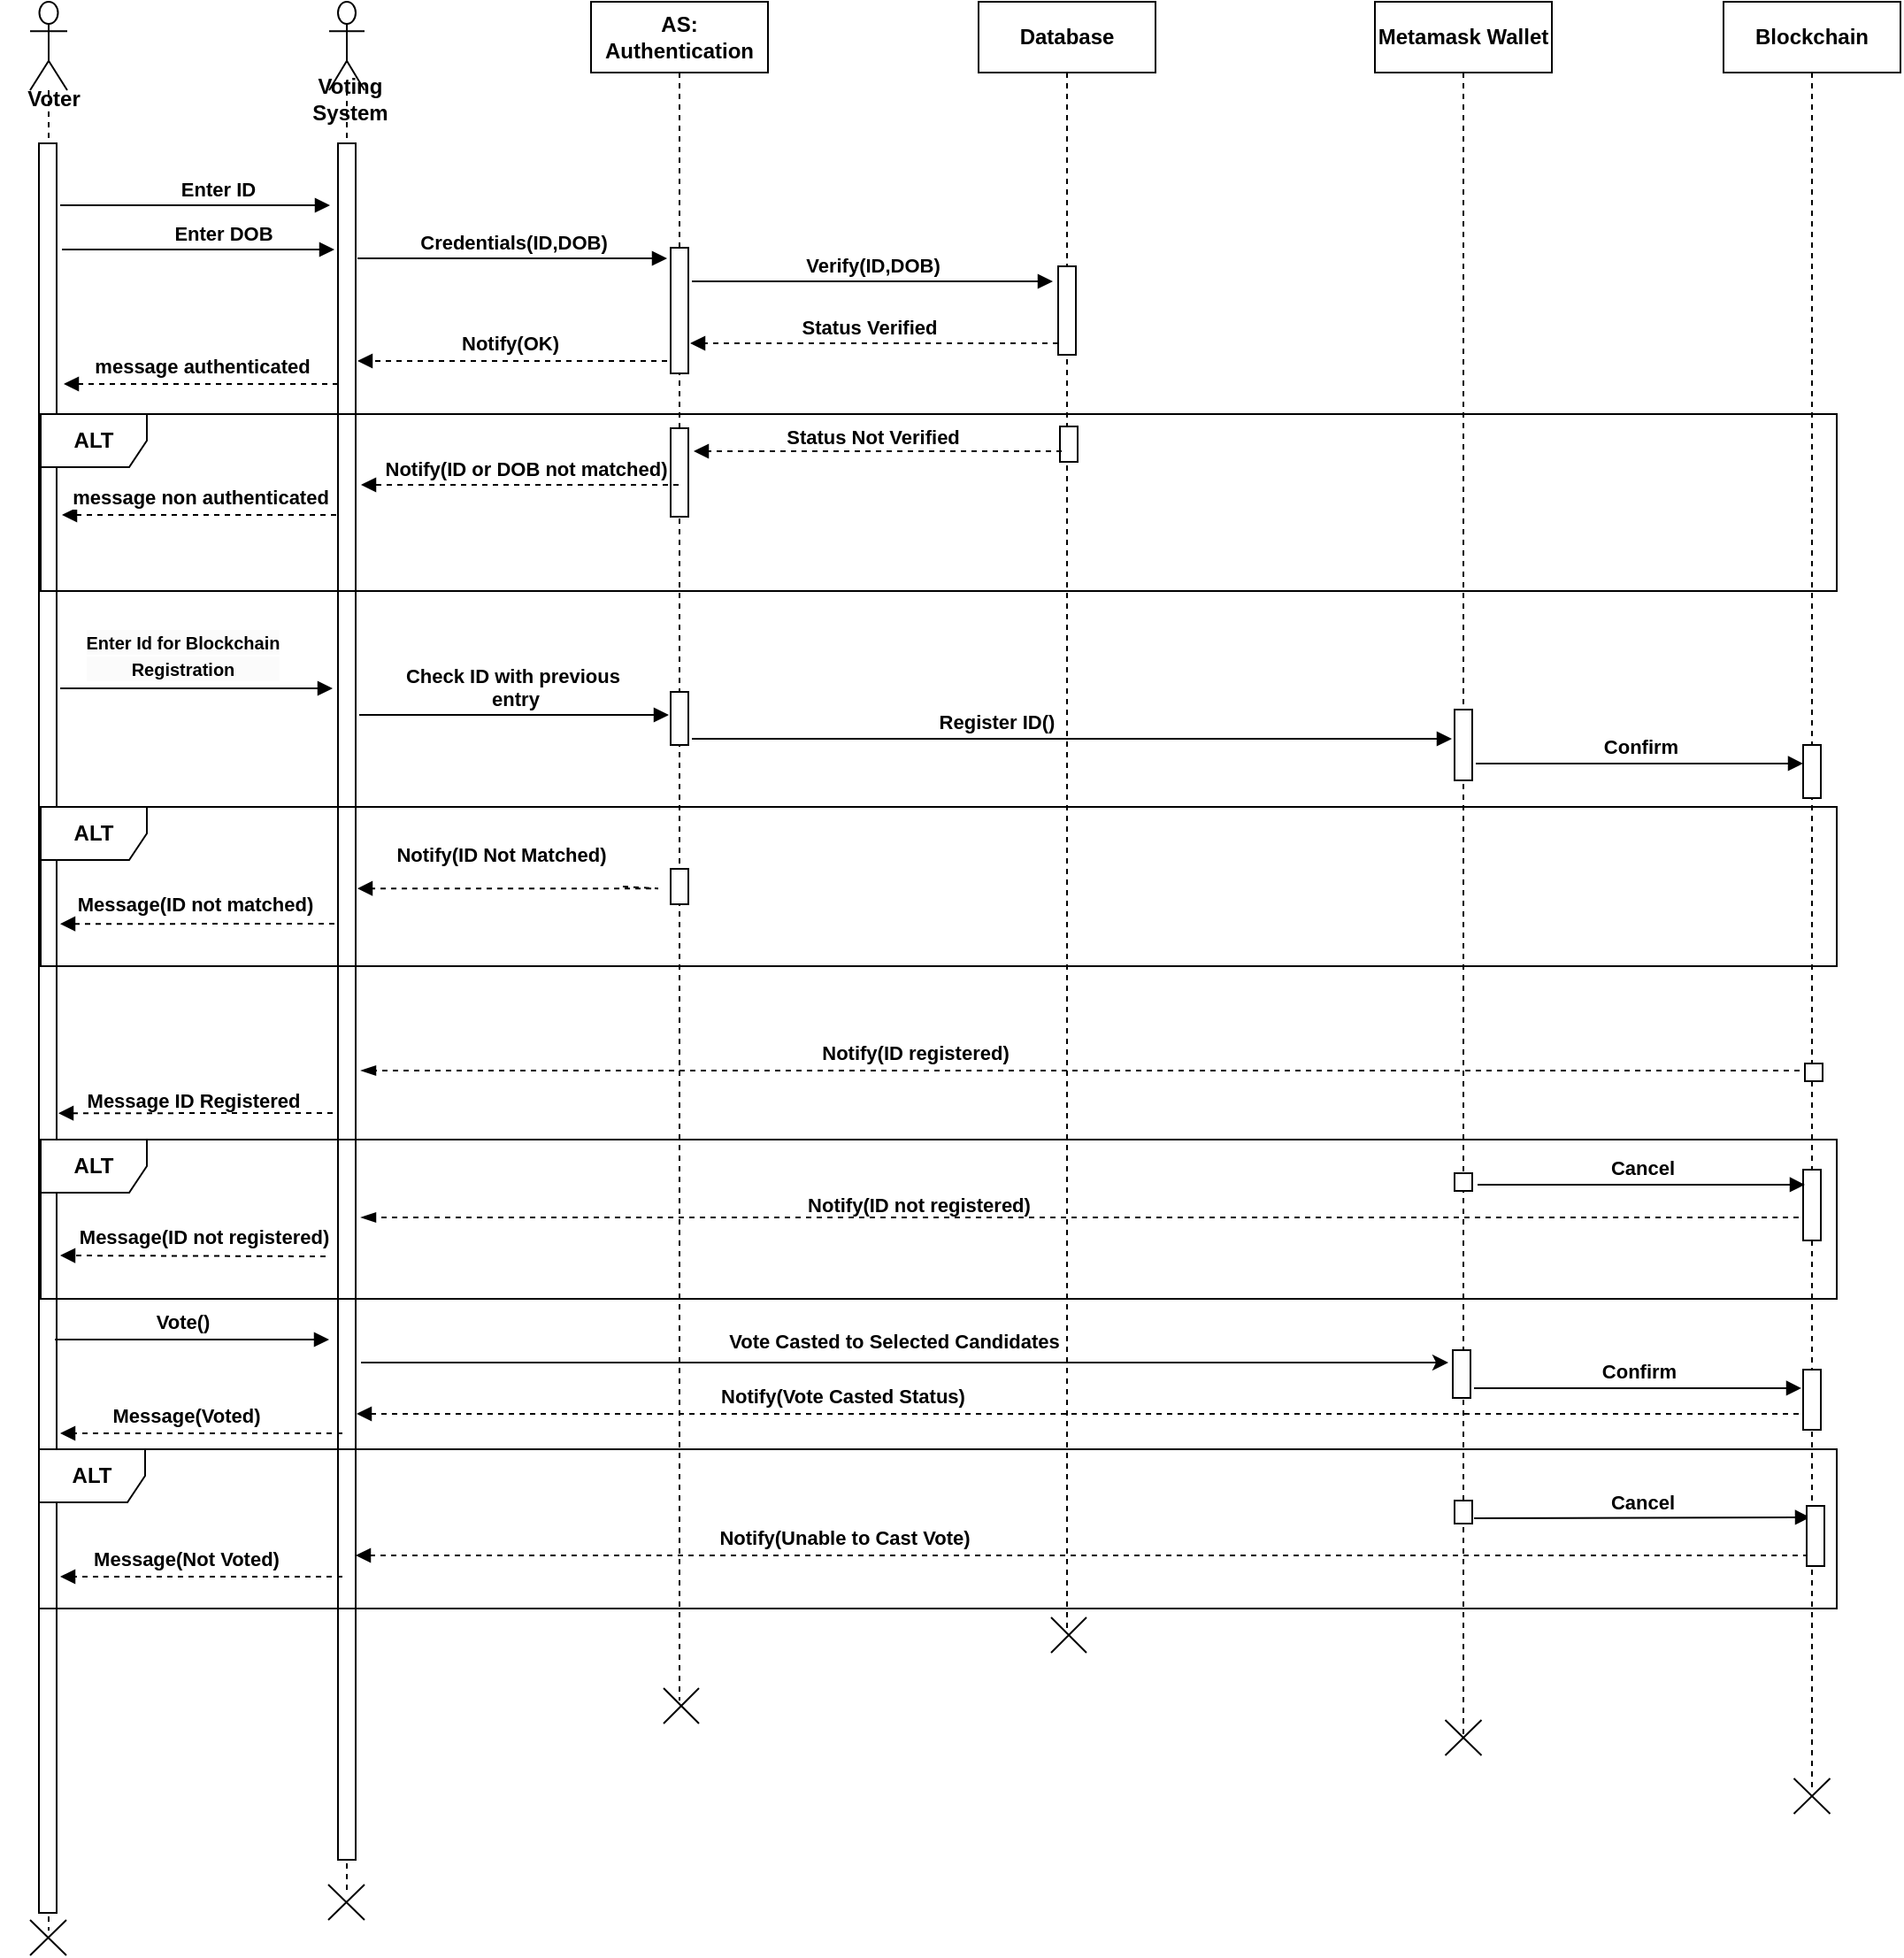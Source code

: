 <mxfile version="26.0.9">
  <diagram name="Page-1" id="L_6g52KMQLyTZJToliaS">
    <mxGraphModel dx="1500" dy="813" grid="1" gridSize="10" guides="1" tooltips="1" connect="1" arrows="1" fold="1" page="1" pageScale="1" pageWidth="827" pageHeight="1169" math="0" shadow="0">
      <root>
        <mxCell id="0" />
        <mxCell id="1" parent="0" />
        <mxCell id="VrBmJHEWK8MFLRyp_3YT-1" value="" style="shape=umlLifeline;perimeter=lifelinePerimeter;whiteSpace=wrap;html=1;container=1;dropTarget=0;collapsible=0;recursiveResize=0;outlineConnect=0;portConstraint=eastwest;newEdgeStyle={&quot;curved&quot;:0,&quot;rounded&quot;:0};participant=umlActor;size=50;fontStyle=1" parent="1" vertex="1">
          <mxGeometry x="72" y="40" width="21" height="1090" as="geometry" />
        </mxCell>
        <mxCell id="VrBmJHEWK8MFLRyp_3YT-2" value="" style="html=1;points=[[0,0,0,0,5],[0,1,0,0,-5],[1,0,0,0,5],[1,1,0,0,-5]];perimeter=orthogonalPerimeter;outlineConnect=0;targetShapes=umlLifeline;portConstraint=eastwest;newEdgeStyle={&quot;curved&quot;:0,&quot;rounded&quot;:0};fontStyle=1" parent="VrBmJHEWK8MFLRyp_3YT-1" vertex="1">
          <mxGeometry x="5" y="80" width="10" height="1000" as="geometry" />
        </mxCell>
        <mxCell id="VrBmJHEWK8MFLRyp_3YT-3" value="AS: Authentication" style="shape=umlLifeline;perimeter=lifelinePerimeter;whiteSpace=wrap;html=1;container=1;dropTarget=0;collapsible=0;recursiveResize=0;outlineConnect=0;portConstraint=eastwest;newEdgeStyle={&quot;curved&quot;:0,&quot;rounded&quot;:0};fontStyle=1" parent="1" vertex="1">
          <mxGeometry x="389" y="40" width="100" height="960" as="geometry" />
        </mxCell>
        <mxCell id="VrBmJHEWK8MFLRyp_3YT-4" value="" style="html=1;points=[[0,0,0,0,5],[0,1,0,0,-5],[1,0,0,0,5],[1,1,0,0,-5]];perimeter=orthogonalPerimeter;outlineConnect=0;targetShapes=umlLifeline;portConstraint=eastwest;newEdgeStyle={&quot;curved&quot;:0,&quot;rounded&quot;:0};fontStyle=1" parent="VrBmJHEWK8MFLRyp_3YT-3" vertex="1">
          <mxGeometry x="45" y="241" width="10" height="50" as="geometry" />
        </mxCell>
        <mxCell id="VrBmJHEWK8MFLRyp_3YT-5" value="" style="html=1;points=[[0,0,0,0,5],[0,1,0,0,-5],[1,0,0,0,5],[1,1,0,0,-5]];perimeter=orthogonalPerimeter;outlineConnect=0;targetShapes=umlLifeline;portConstraint=eastwest;newEdgeStyle={&quot;curved&quot;:0,&quot;rounded&quot;:0};fontStyle=1" parent="VrBmJHEWK8MFLRyp_3YT-3" vertex="1">
          <mxGeometry x="45" y="490" width="10" height="20" as="geometry" />
        </mxCell>
        <mxCell id="VrBmJHEWK8MFLRyp_3YT-7" value="" style="html=1;points=[[0,0,0,0,5],[0,1,0,0,-5],[1,0,0,0,5],[1,1,0,0,-5]];perimeter=orthogonalPerimeter;outlineConnect=0;targetShapes=umlLifeline;portConstraint=eastwest;newEdgeStyle={&quot;curved&quot;:0,&quot;rounded&quot;:0};fontStyle=1" parent="VrBmJHEWK8MFLRyp_3YT-3" vertex="1">
          <mxGeometry x="45" y="139" width="10" height="71" as="geometry" />
        </mxCell>
        <mxCell id="VrBmJHEWK8MFLRyp_3YT-50" value="" style="html=1;points=[[0,0,0,0,5],[0,1,0,0,-5],[1,0,0,0,5],[1,1,0,0,-5]];perimeter=orthogonalPerimeter;outlineConnect=0;targetShapes=umlLifeline;portConstraint=eastwest;newEdgeStyle={&quot;curved&quot;:0,&quot;rounded&quot;:0};fontStyle=1" parent="VrBmJHEWK8MFLRyp_3YT-3" vertex="1">
          <mxGeometry x="45" y="390" width="10" height="30" as="geometry" />
        </mxCell>
        <mxCell id="VrBmJHEWK8MFLRyp_3YT-8" value="Database" style="shape=umlLifeline;perimeter=lifelinePerimeter;whiteSpace=wrap;html=1;container=1;dropTarget=0;collapsible=0;recursiveResize=0;outlineConnect=0;portConstraint=eastwest;newEdgeStyle={&quot;curved&quot;:0,&quot;rounded&quot;:0};fontStyle=1" parent="1" vertex="1">
          <mxGeometry x="608" y="40" width="100" height="920" as="geometry" />
        </mxCell>
        <mxCell id="VrBmJHEWK8MFLRyp_3YT-9" value="" style="html=1;points=[[0,0,0,0,5],[0,1,0,0,-5],[1,0,0,0,5],[1,1,0,0,-5]];perimeter=orthogonalPerimeter;outlineConnect=0;targetShapes=umlLifeline;portConstraint=eastwest;newEdgeStyle={&quot;curved&quot;:0,&quot;rounded&quot;:0};fontStyle=1" parent="VrBmJHEWK8MFLRyp_3YT-8" vertex="1">
          <mxGeometry x="45" y="149.5" width="10" height="50" as="geometry" />
        </mxCell>
        <mxCell id="VrBmJHEWK8MFLRyp_3YT-10" value="Metamask Wallet" style="shape=umlLifeline;perimeter=lifelinePerimeter;whiteSpace=wrap;html=1;container=1;dropTarget=0;collapsible=0;recursiveResize=0;outlineConnect=0;portConstraint=eastwest;newEdgeStyle={&quot;curved&quot;:0,&quot;rounded&quot;:0};fontStyle=1" parent="1" vertex="1">
          <mxGeometry x="832" y="40" width="100" height="980" as="geometry" />
        </mxCell>
        <mxCell id="VrBmJHEWK8MFLRyp_3YT-11" value="" style="html=1;points=[[0,0,0,0,5],[0,1,0,0,-5],[1,0,0,0,5],[1,1,0,0,-5]];perimeter=orthogonalPerimeter;outlineConnect=0;targetShapes=umlLifeline;portConstraint=eastwest;newEdgeStyle={&quot;curved&quot;:0,&quot;rounded&quot;:0};fontStyle=1" parent="VrBmJHEWK8MFLRyp_3YT-10" vertex="1">
          <mxGeometry x="45" y="400" width="10" height="40" as="geometry" />
        </mxCell>
        <mxCell id="VrBmJHEWK8MFLRyp_3YT-74" value="" style="html=1;points=[[0,0,0,0,5],[0,1,0,0,-5],[1,0,0,0,5],[1,1,0,0,-5]];perimeter=orthogonalPerimeter;outlineConnect=0;targetShapes=umlLifeline;portConstraint=eastwest;newEdgeStyle={&quot;curved&quot;:0,&quot;rounded&quot;:0};fontStyle=1" parent="VrBmJHEWK8MFLRyp_3YT-10" vertex="1">
          <mxGeometry x="45" y="662" width="10" height="10" as="geometry" />
        </mxCell>
        <mxCell id="VrBmJHEWK8MFLRyp_3YT-13" value="" style="shape=umlLifeline;perimeter=lifelinePerimeter;whiteSpace=wrap;html=1;container=1;dropTarget=0;collapsible=0;recursiveResize=0;outlineConnect=0;portConstraint=eastwest;newEdgeStyle={&quot;curved&quot;:0,&quot;rounded&quot;:0};participant=umlActor;size=50;fontStyle=1" parent="1" vertex="1">
          <mxGeometry x="241" y="40" width="20" height="1070" as="geometry" />
        </mxCell>
        <mxCell id="VrBmJHEWK8MFLRyp_3YT-16" value="Enter ID" style="html=1;verticalAlign=bottom;endArrow=block;curved=0;rounded=0;fontStyle=1" parent="1" edge="1">
          <mxGeometry x="0.16" width="80" relative="1" as="geometry">
            <mxPoint x="89" y="155" as="sourcePoint" />
            <mxPoint x="241.5" y="155" as="targetPoint" />
            <mxPoint as="offset" />
          </mxGeometry>
        </mxCell>
        <mxCell id="VrBmJHEWK8MFLRyp_3YT-17" value="Enter DOB" style="html=1;verticalAlign=bottom;endArrow=block;curved=0;rounded=0;fontStyle=1" parent="1" edge="1">
          <mxGeometry x="0.179" width="80" relative="1" as="geometry">
            <mxPoint x="90" y="180" as="sourcePoint" />
            <mxPoint x="244" y="180" as="targetPoint" />
            <mxPoint as="offset" />
          </mxGeometry>
        </mxCell>
        <mxCell id="VrBmJHEWK8MFLRyp_3YT-14" value="" style="html=1;points=[[0,0,0,0,5],[0,1,0,0,-5],[1,0,0,0,5],[1,1,0,0,-5]];perimeter=orthogonalPerimeter;outlineConnect=0;targetShapes=umlLifeline;portConstraint=eastwest;newEdgeStyle={&quot;curved&quot;:0,&quot;rounded&quot;:0};fontStyle=1" parent="1" vertex="1">
          <mxGeometry x="246" y="120" width="10" height="970" as="geometry" />
        </mxCell>
        <mxCell id="VrBmJHEWK8MFLRyp_3YT-20" value="Credentials(ID,DOB)" style="html=1;verticalAlign=bottom;endArrow=block;curved=0;rounded=0;entryX=0;entryY=0;entryDx=0;entryDy=5;entryPerimeter=0;fontStyle=1" parent="1" edge="1">
          <mxGeometry width="80" relative="1" as="geometry">
            <mxPoint x="257" y="185" as="sourcePoint" />
            <mxPoint x="432" y="185" as="targetPoint" />
          </mxGeometry>
        </mxCell>
        <mxCell id="VrBmJHEWK8MFLRyp_3YT-22" value="Verify(ID,DOB)" style="html=1;verticalAlign=bottom;endArrow=block;curved=0;rounded=0;exitX=1.5;exitY=0.296;exitDx=0;exitDy=0;exitPerimeter=0;fontStyle=1" parent="1" edge="1">
          <mxGeometry width="80" relative="1" as="geometry">
            <mxPoint x="446" y="198.016" as="sourcePoint" />
            <mxPoint x="650" y="198" as="targetPoint" />
          </mxGeometry>
        </mxCell>
        <mxCell id="VrBmJHEWK8MFLRyp_3YT-23" value="" style="endArrow=block;dashed=1;endFill=1;endSize=6;html=1;rounded=0;fontStyle=1" parent="1" edge="1">
          <mxGeometry width="160" relative="1" as="geometry">
            <mxPoint x="653" y="233" as="sourcePoint" />
            <mxPoint x="445" y="233" as="targetPoint" />
          </mxGeometry>
        </mxCell>
        <mxCell id="VrBmJHEWK8MFLRyp_3YT-24" value="Status Verified" style="edgeLabel;html=1;align=center;verticalAlign=middle;resizable=0;points=[];fontStyle=1" parent="VrBmJHEWK8MFLRyp_3YT-23" vertex="1" connectable="0">
          <mxGeometry x="0.131" y="2" relative="1" as="geometry">
            <mxPoint x="10" y="-11" as="offset" />
          </mxGeometry>
        </mxCell>
        <mxCell id="VrBmJHEWK8MFLRyp_3YT-25" value="" style="endArrow=block;dashed=1;endFill=1;endSize=6;html=1;rounded=0;fontStyle=1" parent="1" edge="1">
          <mxGeometry width="160" relative="1" as="geometry">
            <mxPoint x="432" y="243" as="sourcePoint" />
            <mxPoint x="257" y="243" as="targetPoint" />
          </mxGeometry>
        </mxCell>
        <mxCell id="VrBmJHEWK8MFLRyp_3YT-26" value="Notify(OK)" style="edgeLabel;html=1;align=center;verticalAlign=middle;resizable=0;points=[];fontStyle=1" parent="VrBmJHEWK8MFLRyp_3YT-25" vertex="1" connectable="0">
          <mxGeometry x="0.131" y="2" relative="1" as="geometry">
            <mxPoint x="10" y="-12" as="offset" />
          </mxGeometry>
        </mxCell>
        <mxCell id="VrBmJHEWK8MFLRyp_3YT-27" value="" style="endArrow=block;dashed=1;endFill=1;endSize=6;html=1;rounded=0;fontStyle=1" parent="1" edge="1">
          <mxGeometry width="160" relative="1" as="geometry">
            <mxPoint x="246" y="256.0" as="sourcePoint" />
            <mxPoint x="91" y="256" as="targetPoint" />
          </mxGeometry>
        </mxCell>
        <mxCell id="VrBmJHEWK8MFLRyp_3YT-28" value="message authenticated" style="edgeLabel;html=1;align=center;verticalAlign=middle;resizable=0;points=[];fontStyle=1" parent="VrBmJHEWK8MFLRyp_3YT-27" vertex="1" connectable="0">
          <mxGeometry x="0.131" y="2" relative="1" as="geometry">
            <mxPoint x="10" y="-12" as="offset" />
          </mxGeometry>
        </mxCell>
        <mxCell id="VrBmJHEWK8MFLRyp_3YT-29" value="ALT" style="shape=umlFrame;whiteSpace=wrap;html=1;pointerEvents=0;fontStyle=1" parent="1" vertex="1">
          <mxGeometry x="78" y="273" width="1015" height="100" as="geometry" />
        </mxCell>
        <mxCell id="VrBmJHEWK8MFLRyp_3YT-37" value="" style="html=1;points=[[0,0,0,0,5],[0,1,0,0,-5],[1,0,0,0,5],[1,1,0,0,-5]];perimeter=orthogonalPerimeter;outlineConnect=0;targetShapes=umlLifeline;portConstraint=eastwest;newEdgeStyle={&quot;curved&quot;:0,&quot;rounded&quot;:0};fontStyle=1" parent="1" vertex="1">
          <mxGeometry x="654" y="280" width="10" height="20" as="geometry" />
        </mxCell>
        <mxCell id="VrBmJHEWK8MFLRyp_3YT-38" value="" style="endArrow=block;dashed=1;endFill=1;endSize=6;html=1;rounded=0;fontStyle=1" parent="1" edge="1">
          <mxGeometry width="160" relative="1" as="geometry">
            <mxPoint x="438.5" y="313" as="sourcePoint" />
            <mxPoint x="259" y="313" as="targetPoint" />
          </mxGeometry>
        </mxCell>
        <mxCell id="VrBmJHEWK8MFLRyp_3YT-39" value="Notify(ID or DOB not matched)" style="edgeLabel;html=1;align=center;verticalAlign=middle;resizable=0;points=[];fontStyle=1" parent="VrBmJHEWK8MFLRyp_3YT-38" vertex="1" connectable="0">
          <mxGeometry x="0.331" y="1" relative="1" as="geometry">
            <mxPoint x="33" y="-10" as="offset" />
          </mxGeometry>
        </mxCell>
        <mxCell id="VrBmJHEWK8MFLRyp_3YT-40" value="" style="endArrow=block;dashed=1;endFill=1;endSize=6;html=1;rounded=0;fontStyle=1" parent="1" edge="1">
          <mxGeometry width="160" relative="1" as="geometry">
            <mxPoint x="655" y="294" as="sourcePoint" />
            <mxPoint x="447" y="294" as="targetPoint" />
          </mxGeometry>
        </mxCell>
        <mxCell id="VrBmJHEWK8MFLRyp_3YT-41" value="Status Not Verified" style="edgeLabel;html=1;align=center;verticalAlign=middle;resizable=0;points=[];fontStyle=1" parent="VrBmJHEWK8MFLRyp_3YT-40" vertex="1" connectable="0">
          <mxGeometry x="0.131" y="2" relative="1" as="geometry">
            <mxPoint x="10" y="-10" as="offset" />
          </mxGeometry>
        </mxCell>
        <mxCell id="VrBmJHEWK8MFLRyp_3YT-43" value="" style="endArrow=block;dashed=1;endFill=1;endSize=6;html=1;rounded=0;fontStyle=1" parent="1" edge="1">
          <mxGeometry width="160" relative="1" as="geometry">
            <mxPoint x="245" y="330.0" as="sourcePoint" />
            <mxPoint x="90" y="330" as="targetPoint" />
          </mxGeometry>
        </mxCell>
        <mxCell id="VrBmJHEWK8MFLRyp_3YT-44" value="message non authenticated" style="edgeLabel;html=1;align=center;verticalAlign=middle;resizable=0;points=[];fontStyle=1" parent="VrBmJHEWK8MFLRyp_3YT-43" vertex="1" connectable="0">
          <mxGeometry x="0.131" y="2" relative="1" as="geometry">
            <mxPoint x="10" y="-12" as="offset" />
          </mxGeometry>
        </mxCell>
        <mxCell id="VrBmJHEWK8MFLRyp_3YT-46" value="&lt;span style=&quot;font-size: 12px; background-color: rgb(251, 251, 251);&quot;&gt;&lt;font style=&quot;font-size: 10px;&quot;&gt;Enter Id for Blockchain&lt;/font&gt;&lt;/span&gt;&lt;div style=&quot;font-size: 12px; background-color: rgb(251, 251, 251);&quot;&gt;&lt;span style=&quot;&quot;&gt;&lt;font style=&quot;font-size: 10px;&quot;&gt;Registration&lt;/font&gt;&lt;/span&gt;&lt;/div&gt;" style="html=1;verticalAlign=bottom;endArrow=block;curved=0;rounded=0;fontStyle=1" parent="1" edge="1">
          <mxGeometry x="-0.091" y="2" width="80" relative="1" as="geometry">
            <mxPoint x="89" y="428" as="sourcePoint" />
            <mxPoint x="243" y="428" as="targetPoint" />
            <mxPoint x="-1" as="offset" />
          </mxGeometry>
        </mxCell>
        <mxCell id="VrBmJHEWK8MFLRyp_3YT-47" value="Check ID with previous&amp;nbsp;&lt;div&gt;entry&lt;/div&gt;" style="html=1;verticalAlign=bottom;endArrow=block;curved=0;rounded=0;fontStyle=1" parent="1" edge="1">
          <mxGeometry width="80" relative="1" as="geometry">
            <mxPoint x="258" y="443" as="sourcePoint" />
            <mxPoint x="433" y="443" as="targetPoint" />
          </mxGeometry>
        </mxCell>
        <mxCell id="VrBmJHEWK8MFLRyp_3YT-51" value="Register ID()" style="html=1;verticalAlign=bottom;endArrow=block;curved=0;rounded=0;exitX=1.278;exitY=0.833;exitDx=0;exitDy=0;exitPerimeter=0;fontStyle=1" parent="1" edge="1">
          <mxGeometry x="-0.199" y="1" width="80" relative="1" as="geometry">
            <mxPoint x="446" y="456.5" as="sourcePoint" />
            <mxPoint x="875.5" y="456.5" as="targetPoint" />
            <mxPoint as="offset" />
          </mxGeometry>
        </mxCell>
        <mxCell id="VrBmJHEWK8MFLRyp_3YT-53" value="" style="endArrow=blockThin;dashed=1;endFill=1;html=1;rounded=0;fontStyle=1" parent="1" edge="1">
          <mxGeometry width="160" relative="1" as="geometry">
            <mxPoint x="1083.5" y="727" as="sourcePoint" />
            <mxPoint x="259" y="727" as="targetPoint" />
          </mxGeometry>
        </mxCell>
        <mxCell id="VrBmJHEWK8MFLRyp_3YT-57" value="&lt;span style=&quot;font-size: 11px; background-color: rgb(255, 255, 255);&quot;&gt;Notify(ID registered)&lt;/span&gt;" style="text;html=1;align=center;verticalAlign=middle;resizable=0;points=[];autosize=1;strokeColor=none;fillColor=none;fontStyle=1" parent="1" vertex="1">
          <mxGeometry x="512" y="619" width="120" height="30" as="geometry" />
        </mxCell>
        <mxCell id="VrBmJHEWK8MFLRyp_3YT-58" value="" style="endArrow=block;dashed=1;endFill=1;endSize=6;html=1;rounded=0;fontStyle=1" parent="1" edge="1">
          <mxGeometry width="160" relative="1" as="geometry">
            <mxPoint x="239" y="749" as="sourcePoint" />
            <mxPoint x="89" y="748.5" as="targetPoint" />
          </mxGeometry>
        </mxCell>
        <mxCell id="VrBmJHEWK8MFLRyp_3YT-59" value="Message ID Registered" style="edgeLabel;html=1;align=center;verticalAlign=middle;resizable=0;points=[];fontStyle=1" parent="VrBmJHEWK8MFLRyp_3YT-58" vertex="1" connectable="0">
          <mxGeometry x="0.131" y="2" relative="1" as="geometry">
            <mxPoint x="10" y="-90" as="offset" />
          </mxGeometry>
        </mxCell>
        <mxCell id="VrBmJHEWK8MFLRyp_3YT-60" value="ALT" style="shape=umlFrame;whiteSpace=wrap;html=1;pointerEvents=0;fontStyle=1" parent="1" vertex="1">
          <mxGeometry x="78" y="495" width="1015" height="90" as="geometry" />
        </mxCell>
        <mxCell id="VrBmJHEWK8MFLRyp_3YT-61" value="" style="endArrow=block;dashed=1;endFill=1;endSize=6;html=1;rounded=0;entryX=1.007;entryY=0;entryDx=0;entryDy=0;entryPerimeter=0;fontStyle=1" parent="1" edge="1">
          <mxGeometry width="160" relative="1" as="geometry">
            <mxPoint x="407" y="540" as="sourcePoint" />
            <mxPoint x="257" y="541.11" as="targetPoint" />
            <Array as="points">
              <mxPoint x="427" y="541.11" />
            </Array>
          </mxGeometry>
        </mxCell>
        <mxCell id="VrBmJHEWK8MFLRyp_3YT-62" value="Notify(ID Not Matched)" style="edgeLabel;html=1;align=center;verticalAlign=middle;resizable=0;points=[];fontStyle=1" parent="VrBmJHEWK8MFLRyp_3YT-61" vertex="1" connectable="0">
          <mxGeometry x="0.331" y="1" relative="1" as="geometry">
            <mxPoint x="17" y="-20" as="offset" />
          </mxGeometry>
        </mxCell>
        <mxCell id="VrBmJHEWK8MFLRyp_3YT-64" value="" style="endArrow=block;dashed=1;endFill=1;endSize=6;html=1;rounded=0;entryX=1.007;entryY=0;entryDx=0;entryDy=0;entryPerimeter=0;fontStyle=1" parent="1" edge="1">
          <mxGeometry width="160" relative="1" as="geometry">
            <mxPoint x="244" y="561" as="sourcePoint" />
            <mxPoint x="89" y="561.11" as="targetPoint" />
            <Array as="points" />
          </mxGeometry>
        </mxCell>
        <mxCell id="VrBmJHEWK8MFLRyp_3YT-65" value="Message(ID not matched)" style="edgeLabel;html=1;align=center;verticalAlign=middle;resizable=0;points=[];fontStyle=1" parent="VrBmJHEWK8MFLRyp_3YT-64" vertex="1" connectable="0">
          <mxGeometry x="0.331" y="1" relative="1" as="geometry">
            <mxPoint x="24" y="-12" as="offset" />
          </mxGeometry>
        </mxCell>
        <mxCell id="VrBmJHEWK8MFLRyp_3YT-66" value="" style="html=1;verticalAlign=bottom;endArrow=block;curved=0;rounded=0;fontStyle=1" parent="1" edge="1">
          <mxGeometry width="80" relative="1" as="geometry">
            <mxPoint x="86" y="796" as="sourcePoint" />
            <mxPoint x="241" y="796" as="targetPoint" />
            <Array as="points">
              <mxPoint x="141" y="796" />
              <mxPoint x="161" y="796" />
            </Array>
          </mxGeometry>
        </mxCell>
        <mxCell id="VrBmJHEWK8MFLRyp_3YT-67" value="Vote()" style="edgeLabel;html=1;align=center;verticalAlign=middle;resizable=0;points=[];fontStyle=1" parent="VrBmJHEWK8MFLRyp_3YT-66" vertex="1" connectable="0">
          <mxGeometry x="-0.08" y="-1" relative="1" as="geometry">
            <mxPoint y="-11" as="offset" />
          </mxGeometry>
        </mxCell>
        <mxCell id="VrBmJHEWK8MFLRyp_3YT-68" value="" style="endArrow=classic;html=1;rounded=0;fontStyle=0" parent="1" edge="1">
          <mxGeometry width="50" height="50" relative="1" as="geometry">
            <mxPoint x="259" y="809" as="sourcePoint" />
            <mxPoint x="873.5" y="809" as="targetPoint" />
          </mxGeometry>
        </mxCell>
        <mxCell id="VrBmJHEWK8MFLRyp_3YT-69" value="Vote Casted to Selected Candidates" style="edgeLabel;html=1;align=center;verticalAlign=middle;resizable=0;points=[];fontStyle=1" parent="VrBmJHEWK8MFLRyp_3YT-68" vertex="1" connectable="0">
          <mxGeometry x="-0.022" y="-1" relative="1" as="geometry">
            <mxPoint y="-13" as="offset" />
          </mxGeometry>
        </mxCell>
        <mxCell id="VrBmJHEWK8MFLRyp_3YT-70" value="" style="endArrow=block;dashed=1;endFill=1;endSize=6;html=1;rounded=0;fontStyle=1" parent="1" edge="1">
          <mxGeometry width="160" relative="1" as="geometry">
            <mxPoint x="1077.5" y="838" as="sourcePoint" />
            <mxPoint x="256.5" y="838" as="targetPoint" />
          </mxGeometry>
        </mxCell>
        <mxCell id="VrBmJHEWK8MFLRyp_3YT-71" value="Notify(Vote Casted Status)" style="edgeLabel;html=1;align=center;verticalAlign=middle;resizable=0;points=[];fontStyle=1" parent="VrBmJHEWK8MFLRyp_3YT-70" vertex="1" connectable="0">
          <mxGeometry x="0.331" y="1" relative="1" as="geometry">
            <mxPoint y="-11" as="offset" />
          </mxGeometry>
        </mxCell>
        <mxCell id="VrBmJHEWK8MFLRyp_3YT-72" value="" style="endArrow=block;dashed=1;endFill=1;endSize=6;html=1;rounded=0;entryX=1.007;entryY=0;entryDx=0;entryDy=0;entryPerimeter=0;fontStyle=1" parent="1" edge="1">
          <mxGeometry width="160" relative="1" as="geometry">
            <mxPoint x="248.5" y="849" as="sourcePoint" />
            <mxPoint x="89" y="849" as="targetPoint" />
            <Array as="points" />
          </mxGeometry>
        </mxCell>
        <mxCell id="VrBmJHEWK8MFLRyp_3YT-73" value="Message(Voted)" style="edgeLabel;html=1;align=center;verticalAlign=middle;resizable=0;points=[];fontStyle=1" parent="VrBmJHEWK8MFLRyp_3YT-72" vertex="1" connectable="0">
          <mxGeometry x="0.331" y="1" relative="1" as="geometry">
            <mxPoint x="17" y="-11" as="offset" />
          </mxGeometry>
        </mxCell>
        <mxCell id="VrBmJHEWK8MFLRyp_3YT-76" value="Voter" style="text;html=1;align=center;verticalAlign=middle;whiteSpace=wrap;rounded=0;fontStyle=1" parent="1" vertex="1">
          <mxGeometry x="55.25" y="80" width="60.5" height="30" as="geometry" />
        </mxCell>
        <mxCell id="VrBmJHEWK8MFLRyp_3YT-77" value="Voting System" style="text;html=1;align=center;verticalAlign=middle;whiteSpace=wrap;rounded=0;fontStyle=1" parent="1" vertex="1">
          <mxGeometry x="213" y="80" width="80" height="30" as="geometry" />
        </mxCell>
        <mxCell id="VrBmJHEWK8MFLRyp_3YT-80" value="" style="shape=mxgraph.sysml.x;fontStyle=1" parent="1" vertex="1">
          <mxGeometry x="649" y="953" width="20" height="20" as="geometry" />
        </mxCell>
        <mxCell id="VrBmJHEWK8MFLRyp_3YT-81" value="" style="shape=mxgraph.sysml.x;fontStyle=1" parent="1" vertex="1">
          <mxGeometry x="430" y="993" width="20" height="20" as="geometry" />
        </mxCell>
        <mxCell id="VrBmJHEWK8MFLRyp_3YT-83" value="Blockchain" style="shape=umlLifeline;perimeter=lifelinePerimeter;whiteSpace=wrap;html=1;container=1;dropTarget=0;collapsible=0;recursiveResize=0;outlineConnect=0;portConstraint=eastwest;newEdgeStyle={&quot;curved&quot;:0,&quot;rounded&quot;:0};fontStyle=1" parent="1" vertex="1">
          <mxGeometry x="1029" y="40" width="100" height="1010" as="geometry" />
        </mxCell>
        <mxCell id="VrBmJHEWK8MFLRyp_3YT-84" value="" style="html=1;points=[[0,0,0,0,5],[0,1,0,0,-5],[1,0,0,0,5],[1,1,0,0,-5]];perimeter=orthogonalPerimeter;outlineConnect=0;targetShapes=umlLifeline;portConstraint=eastwest;newEdgeStyle={&quot;curved&quot;:0,&quot;rounded&quot;:0};fontStyle=1" parent="VrBmJHEWK8MFLRyp_3YT-83" vertex="1">
          <mxGeometry x="45" y="420" width="10" height="30" as="geometry" />
        </mxCell>
        <mxCell id="VrBmJHEWK8MFLRyp_3YT-85" value="" style="html=1;points=[[0,0,0,0,5],[0,1,0,0,-5],[1,0,0,0,5],[1,1,0,0,-5]];perimeter=orthogonalPerimeter;outlineConnect=0;targetShapes=umlLifeline;portConstraint=eastwest;newEdgeStyle={&quot;curved&quot;:0,&quot;rounded&quot;:0};fontStyle=1" parent="VrBmJHEWK8MFLRyp_3YT-83" vertex="1">
          <mxGeometry x="45" y="660" width="10" height="40" as="geometry" />
        </mxCell>
        <mxCell id="VrBmJHEWK8MFLRyp_3YT-86" value="Confirm" style="html=1;verticalAlign=bottom;endArrow=block;curved=0;rounded=0;fontStyle=1" parent="1" edge="1">
          <mxGeometry width="80" relative="1" as="geometry">
            <mxPoint x="889" y="470.47" as="sourcePoint" />
            <mxPoint x="1074" y="470.47" as="targetPoint" />
          </mxGeometry>
        </mxCell>
        <mxCell id="VrBmJHEWK8MFLRyp_3YT-88" value="ALT" style="shape=umlFrame;whiteSpace=wrap;html=1;pointerEvents=0;fontStyle=1" parent="1" vertex="1">
          <mxGeometry x="78" y="683" width="1015" height="90" as="geometry" />
        </mxCell>
        <mxCell id="VrBmJHEWK8MFLRyp_3YT-89" value="Cancel" style="html=1;verticalAlign=bottom;endArrow=block;curved=0;rounded=0;fontStyle=1" parent="1" edge="1">
          <mxGeometry width="80" relative="1" as="geometry">
            <mxPoint x="890" y="708.47" as="sourcePoint" />
            <mxPoint x="1075" y="708.47" as="targetPoint" />
          </mxGeometry>
        </mxCell>
        <mxCell id="VrBmJHEWK8MFLRyp_3YT-90" value="" style="endArrow=blockThin;dashed=1;endFill=1;html=1;rounded=0;fontStyle=1" parent="1" edge="1">
          <mxGeometry width="160" relative="1" as="geometry">
            <mxPoint x="1072" y="644" as="sourcePoint" />
            <mxPoint x="259" y="644" as="targetPoint" />
          </mxGeometry>
        </mxCell>
        <mxCell id="VrBmJHEWK8MFLRyp_3YT-91" value="&lt;span style=&quot;font-size: 11px; background-color: rgb(255, 255, 255);&quot;&gt;Notify(ID not registered)&lt;/span&gt;" style="text;html=1;align=center;verticalAlign=middle;resizable=0;points=[];autosize=1;strokeColor=none;fillColor=none;fontStyle=1" parent="1" vertex="1">
          <mxGeometry x="504" y="705" width="140" height="30" as="geometry" />
        </mxCell>
        <mxCell id="VrBmJHEWK8MFLRyp_3YT-92" value="" style="endArrow=block;dashed=1;endFill=1;endSize=6;html=1;rounded=0;entryX=1.007;entryY=0;entryDx=0;entryDy=0;entryPerimeter=0;fontStyle=1" parent="1" edge="1">
          <mxGeometry width="160" relative="1" as="geometry">
            <mxPoint x="243" y="668" as="sourcePoint" />
            <mxPoint x="88" y="668.11" as="targetPoint" />
            <Array as="points" />
          </mxGeometry>
        </mxCell>
        <mxCell id="VrBmJHEWK8MFLRyp_3YT-93" value="Message(ID not registered)" style="edgeLabel;html=1;align=center;verticalAlign=middle;resizable=0;points=[];fontStyle=1" parent="VrBmJHEWK8MFLRyp_3YT-92" vertex="1" connectable="0">
          <mxGeometry x="0.331" y="1" relative="1" as="geometry">
            <mxPoint x="30" y="69" as="offset" />
          </mxGeometry>
        </mxCell>
        <mxCell id="VrBmJHEWK8MFLRyp_3YT-94" value="" style="html=1;points=[[0,0,0,0,5],[0,1,0,0,-5],[1,0,0,0,5],[1,1,0,0,-5]];perimeter=orthogonalPerimeter;outlineConnect=0;targetShapes=umlLifeline;portConstraint=eastwest;newEdgeStyle={&quot;curved&quot;:0,&quot;rounded&quot;:0};fontStyle=1" parent="1" vertex="1">
          <mxGeometry x="876" y="802" width="10" height="27" as="geometry" />
        </mxCell>
        <mxCell id="VrBmJHEWK8MFLRyp_3YT-95" value="Confirm" style="html=1;verticalAlign=bottom;endArrow=block;curved=0;rounded=0;fontStyle=1" parent="1" edge="1">
          <mxGeometry width="80" relative="1" as="geometry">
            <mxPoint x="888" y="823.47" as="sourcePoint" />
            <mxPoint x="1073" y="823.47" as="targetPoint" />
          </mxGeometry>
        </mxCell>
        <mxCell id="VrBmJHEWK8MFLRyp_3YT-96" value="ALT" style="shape=umlFrame;whiteSpace=wrap;html=1;pointerEvents=0;fontStyle=1" parent="1" vertex="1">
          <mxGeometry x="77" y="858" width="1016" height="90" as="geometry" />
        </mxCell>
        <mxCell id="VrBmJHEWK8MFLRyp_3YT-97" value="Cancel" style="html=1;verticalAlign=bottom;endArrow=block;curved=0;rounded=0;fontStyle=1;exitX=1;exitY=0;exitDx=0;exitDy=5;exitPerimeter=0;" parent="1" edge="1">
          <mxGeometry width="80" relative="1" as="geometry">
            <mxPoint x="888" y="897" as="sourcePoint" />
            <mxPoint x="1078" y="896.47" as="targetPoint" />
          </mxGeometry>
        </mxCell>
        <mxCell id="VrBmJHEWK8MFLRyp_3YT-98" value="" style="endArrow=block;dashed=1;endFill=1;endSize=6;html=1;rounded=0;fontStyle=1;exitX=0;exitY=1;exitDx=0;exitDy=-5;exitPerimeter=0;" parent="1" edge="1">
          <mxGeometry width="160" relative="1" as="geometry">
            <mxPoint x="1077" y="918" as="sourcePoint" />
            <mxPoint x="256" y="918" as="targetPoint" />
          </mxGeometry>
        </mxCell>
        <mxCell id="VrBmJHEWK8MFLRyp_3YT-99" value="Notify(Unable to Cast Vote)" style="edgeLabel;html=1;align=center;verticalAlign=middle;resizable=0;points=[];fontStyle=1" parent="VrBmJHEWK8MFLRyp_3YT-98" vertex="1" connectable="0">
          <mxGeometry x="0.331" y="1" relative="1" as="geometry">
            <mxPoint x="1" y="-11" as="offset" />
          </mxGeometry>
        </mxCell>
        <mxCell id="VrBmJHEWK8MFLRyp_3YT-101" value="" style="html=1;points=[[0,0,0,0,5],[0,1,0,0,-5],[1,0,0,0,5],[1,1,0,0,-5]];perimeter=orthogonalPerimeter;outlineConnect=0;targetShapes=umlLifeline;portConstraint=eastwest;newEdgeStyle={&quot;curved&quot;:0,&quot;rounded&quot;:0};fontStyle=1" parent="1" vertex="1">
          <mxGeometry x="877" y="887" width="10" height="13" as="geometry" />
        </mxCell>
        <mxCell id="VrBmJHEWK8MFLRyp_3YT-102" value="" style="html=1;points=[[0,0,0,0,5],[0,1,0,0,-5],[1,0,0,0,5],[1,1,0,0,-5]];perimeter=orthogonalPerimeter;outlineConnect=0;targetShapes=umlLifeline;portConstraint=eastwest;newEdgeStyle={&quot;curved&quot;:0,&quot;rounded&quot;:0};fontStyle=1" parent="1" vertex="1">
          <mxGeometry x="1076" y="890" width="10" height="34" as="geometry" />
        </mxCell>
        <mxCell id="VrBmJHEWK8MFLRyp_3YT-103" value="" style="html=1;points=[[0,0,0,0,5],[0,1,0,0,-5],[1,0,0,0,5],[1,1,0,0,-5]];perimeter=orthogonalPerimeter;outlineConnect=0;targetShapes=umlLifeline;portConstraint=eastwest;newEdgeStyle={&quot;curved&quot;:0,&quot;rounded&quot;:0};fontStyle=1" parent="1" vertex="1">
          <mxGeometry x="1074" y="813" width="10" height="34" as="geometry" />
        </mxCell>
        <mxCell id="VrBmJHEWK8MFLRyp_3YT-104" value="" style="endArrow=block;dashed=1;endFill=1;endSize=6;html=1;rounded=0;entryX=1.007;entryY=0;entryDx=0;entryDy=0;entryPerimeter=0;fontStyle=1" parent="1" edge="1">
          <mxGeometry width="160" relative="1" as="geometry">
            <mxPoint x="248.5" y="930" as="sourcePoint" />
            <mxPoint x="89" y="930" as="targetPoint" />
            <Array as="points" />
          </mxGeometry>
        </mxCell>
        <mxCell id="VrBmJHEWK8MFLRyp_3YT-105" value="Message(Not Voted)" style="edgeLabel;html=1;align=center;verticalAlign=middle;resizable=0;points=[];fontStyle=1" parent="VrBmJHEWK8MFLRyp_3YT-104" vertex="1" connectable="0">
          <mxGeometry x="0.331" y="1" relative="1" as="geometry">
            <mxPoint x="17" y="-11" as="offset" />
          </mxGeometry>
        </mxCell>
        <mxCell id="18G9rYNL3eue-CQjK6qH-1" value="" style="shape=mxgraph.sysml.x;fontStyle=1" parent="1" vertex="1">
          <mxGeometry x="240.5" y="1104" width="20.5" height="20" as="geometry" />
        </mxCell>
        <mxCell id="18G9rYNL3eue-CQjK6qH-2" value="" style="shape=mxgraph.sysml.x;fontStyle=1" parent="1" vertex="1">
          <mxGeometry x="871.75" y="1011" width="20.5" height="20" as="geometry" />
        </mxCell>
        <mxCell id="18G9rYNL3eue-CQjK6qH-3" value="" style="shape=mxgraph.sysml.x;fontStyle=1" parent="1" vertex="1">
          <mxGeometry x="1068.75" y="1044" width="20.5" height="20" as="geometry" />
        </mxCell>
        <mxCell id="18G9rYNL3eue-CQjK6qH-9" value="" style="shape=mxgraph.sysml.x;fontStyle=1" parent="1" vertex="1">
          <mxGeometry x="72" y="1124" width="20.5" height="20" as="geometry" />
        </mxCell>
        <mxCell id="18G9rYNL3eue-CQjK6qH-10" value="" style="html=1;points=[[0,0,0,0,5],[0,1,0,0,-5],[1,0,0,0,5],[1,1,0,0,-5]];perimeter=orthogonalPerimeter;outlineConnect=0;targetShapes=umlLifeline;portConstraint=eastwest;newEdgeStyle={&quot;curved&quot;:0,&quot;rounded&quot;:0};fontStyle=1" parent="1" vertex="1">
          <mxGeometry x="1075" y="640" width="10" height="10" as="geometry" />
        </mxCell>
      </root>
    </mxGraphModel>
  </diagram>
</mxfile>
